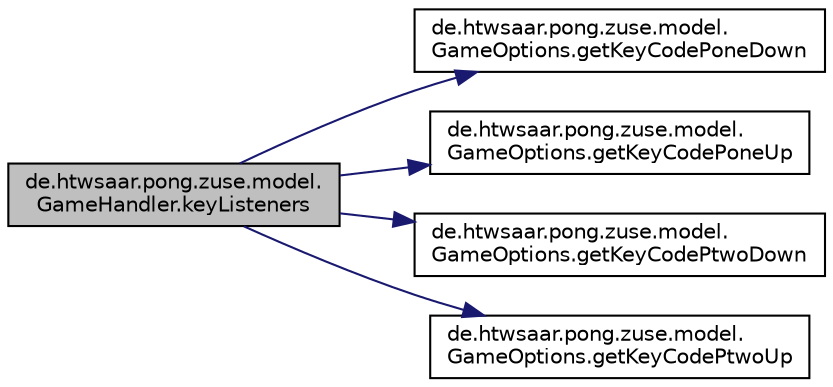 digraph "de.htwsaar.pong.zuse.model.GameHandler.keyListeners"
{
 // LATEX_PDF_SIZE
  edge [fontname="Helvetica",fontsize="10",labelfontname="Helvetica",labelfontsize="10"];
  node [fontname="Helvetica",fontsize="10",shape=record];
  rankdir="LR";
  Node1 [label="de.htwsaar.pong.zuse.model.\lGameHandler.keyListeners",height=0.2,width=0.4,color="black", fillcolor="grey75", style="filled", fontcolor="black",tooltip="Methode keyListeners."];
  Node1 -> Node2 [color="midnightblue",fontsize="10",style="solid"];
  Node2 [label="de.htwsaar.pong.zuse.model.\lGameOptions.getKeyCodePoneDown",height=0.2,width=0.4,color="black", fillcolor="white", style="filled",URL="$classde_1_1htwsaar_1_1pong_1_1zuse_1_1model_1_1_game_options.html#abb977304368960d36db11ed846a1e34e",tooltip="Getter für Attribut poneDown."];
  Node1 -> Node3 [color="midnightblue",fontsize="10",style="solid"];
  Node3 [label="de.htwsaar.pong.zuse.model.\lGameOptions.getKeyCodePoneUp",height=0.2,width=0.4,color="black", fillcolor="white", style="filled",URL="$classde_1_1htwsaar_1_1pong_1_1zuse_1_1model_1_1_game_options.html#a3f0f27f180c30961c01716fe10dee6fa",tooltip="Getter für Attribut poneUp."];
  Node1 -> Node4 [color="midnightblue",fontsize="10",style="solid"];
  Node4 [label="de.htwsaar.pong.zuse.model.\lGameOptions.getKeyCodePtwoDown",height=0.2,width=0.4,color="black", fillcolor="white", style="filled",URL="$classde_1_1htwsaar_1_1pong_1_1zuse_1_1model_1_1_game_options.html#ae68d14f3b3d301c0b555dea659bbdc3d",tooltip="Getter für Attribut ptwoDown."];
  Node1 -> Node5 [color="midnightblue",fontsize="10",style="solid"];
  Node5 [label="de.htwsaar.pong.zuse.model.\lGameOptions.getKeyCodePtwoUp",height=0.2,width=0.4,color="black", fillcolor="white", style="filled",URL="$classde_1_1htwsaar_1_1pong_1_1zuse_1_1model_1_1_game_options.html#ad152c122385fface02097c1b92fd88b4",tooltip="Getter für Attribut ptwoUp."];
}
